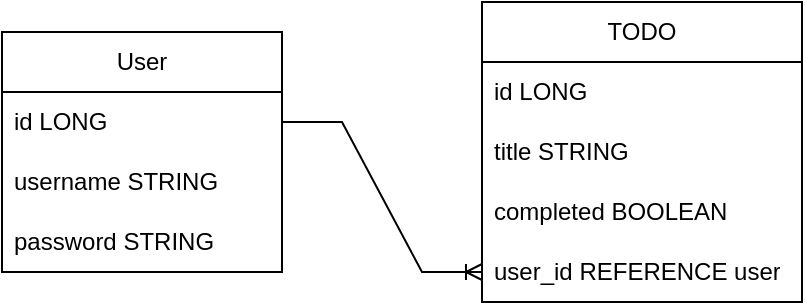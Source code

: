 <mxfile version="22.0.4" type="device">
  <diagram name="Страница — 1" id="OOZGJVRXaJTBLokPlwvv">
    <mxGraphModel dx="794" dy="456" grid="1" gridSize="10" guides="1" tooltips="1" connect="1" arrows="1" fold="1" page="1" pageScale="1" pageWidth="827" pageHeight="1169" math="0" shadow="0">
      <root>
        <mxCell id="0" />
        <mxCell id="1" parent="0" />
        <mxCell id="BnCdJEtEOmQdhrSR7vu9-1" value="User" style="swimlane;fontStyle=0;childLayout=stackLayout;horizontal=1;startSize=30;horizontalStack=0;resizeParent=1;resizeParentMax=0;resizeLast=0;collapsible=1;marginBottom=0;whiteSpace=wrap;html=1;" vertex="1" parent="1">
          <mxGeometry x="190" y="150" width="140" height="120" as="geometry" />
        </mxCell>
        <mxCell id="BnCdJEtEOmQdhrSR7vu9-2" value="id LONG" style="text;strokeColor=none;fillColor=none;align=left;verticalAlign=middle;spacingLeft=4;spacingRight=4;overflow=hidden;points=[[0,0.5],[1,0.5]];portConstraint=eastwest;rotatable=0;whiteSpace=wrap;html=1;" vertex="1" parent="BnCdJEtEOmQdhrSR7vu9-1">
          <mxGeometry y="30" width="140" height="30" as="geometry" />
        </mxCell>
        <mxCell id="BnCdJEtEOmQdhrSR7vu9-3" value="username STRING" style="text;strokeColor=none;fillColor=none;align=left;verticalAlign=middle;spacingLeft=4;spacingRight=4;overflow=hidden;points=[[0,0.5],[1,0.5]];portConstraint=eastwest;rotatable=0;whiteSpace=wrap;html=1;" vertex="1" parent="BnCdJEtEOmQdhrSR7vu9-1">
          <mxGeometry y="60" width="140" height="30" as="geometry" />
        </mxCell>
        <mxCell id="BnCdJEtEOmQdhrSR7vu9-4" value="password STRING" style="text;strokeColor=none;fillColor=none;align=left;verticalAlign=middle;spacingLeft=4;spacingRight=4;overflow=hidden;points=[[0,0.5],[1,0.5]];portConstraint=eastwest;rotatable=0;whiteSpace=wrap;html=1;" vertex="1" parent="BnCdJEtEOmQdhrSR7vu9-1">
          <mxGeometry y="90" width="140" height="30" as="geometry" />
        </mxCell>
        <mxCell id="BnCdJEtEOmQdhrSR7vu9-5" value="TODO" style="swimlane;fontStyle=0;childLayout=stackLayout;horizontal=1;startSize=30;horizontalStack=0;resizeParent=1;resizeParentMax=0;resizeLast=0;collapsible=1;marginBottom=0;whiteSpace=wrap;html=1;" vertex="1" parent="1">
          <mxGeometry x="430" y="135" width="160" height="150" as="geometry" />
        </mxCell>
        <mxCell id="BnCdJEtEOmQdhrSR7vu9-6" value="id LONG" style="text;strokeColor=none;fillColor=none;align=left;verticalAlign=middle;spacingLeft=4;spacingRight=4;overflow=hidden;points=[[0,0.5],[1,0.5]];portConstraint=eastwest;rotatable=0;whiteSpace=wrap;html=1;" vertex="1" parent="BnCdJEtEOmQdhrSR7vu9-5">
          <mxGeometry y="30" width="160" height="30" as="geometry" />
        </mxCell>
        <mxCell id="BnCdJEtEOmQdhrSR7vu9-7" value="title STRING" style="text;strokeColor=none;fillColor=none;align=left;verticalAlign=middle;spacingLeft=4;spacingRight=4;overflow=hidden;points=[[0,0.5],[1,0.5]];portConstraint=eastwest;rotatable=0;whiteSpace=wrap;html=1;" vertex="1" parent="BnCdJEtEOmQdhrSR7vu9-5">
          <mxGeometry y="60" width="160" height="30" as="geometry" />
        </mxCell>
        <mxCell id="BnCdJEtEOmQdhrSR7vu9-8" value="completed BOOLEAN" style="text;strokeColor=none;fillColor=none;align=left;verticalAlign=middle;spacingLeft=4;spacingRight=4;overflow=hidden;points=[[0,0.5],[1,0.5]];portConstraint=eastwest;rotatable=0;whiteSpace=wrap;html=1;" vertex="1" parent="BnCdJEtEOmQdhrSR7vu9-5">
          <mxGeometry y="90" width="160" height="30" as="geometry" />
        </mxCell>
        <mxCell id="BnCdJEtEOmQdhrSR7vu9-9" value="user_id REFERENCE user" style="text;strokeColor=none;fillColor=none;align=left;verticalAlign=middle;spacingLeft=4;spacingRight=4;overflow=hidden;points=[[0,0.5],[1,0.5]];portConstraint=eastwest;rotatable=0;whiteSpace=wrap;html=1;" vertex="1" parent="BnCdJEtEOmQdhrSR7vu9-5">
          <mxGeometry y="120" width="160" height="30" as="geometry" />
        </mxCell>
        <mxCell id="BnCdJEtEOmQdhrSR7vu9-11" value="" style="edgeStyle=entityRelationEdgeStyle;fontSize=12;html=1;endArrow=ERoneToMany;rounded=0;exitX=1;exitY=0.5;exitDx=0;exitDy=0;entryX=0;entryY=0.5;entryDx=0;entryDy=0;" edge="1" parent="1" source="BnCdJEtEOmQdhrSR7vu9-2" target="BnCdJEtEOmQdhrSR7vu9-9">
          <mxGeometry width="100" height="100" relative="1" as="geometry">
            <mxPoint x="330" y="300" as="sourcePoint" />
            <mxPoint x="430" y="200" as="targetPoint" />
          </mxGeometry>
        </mxCell>
      </root>
    </mxGraphModel>
  </diagram>
</mxfile>

